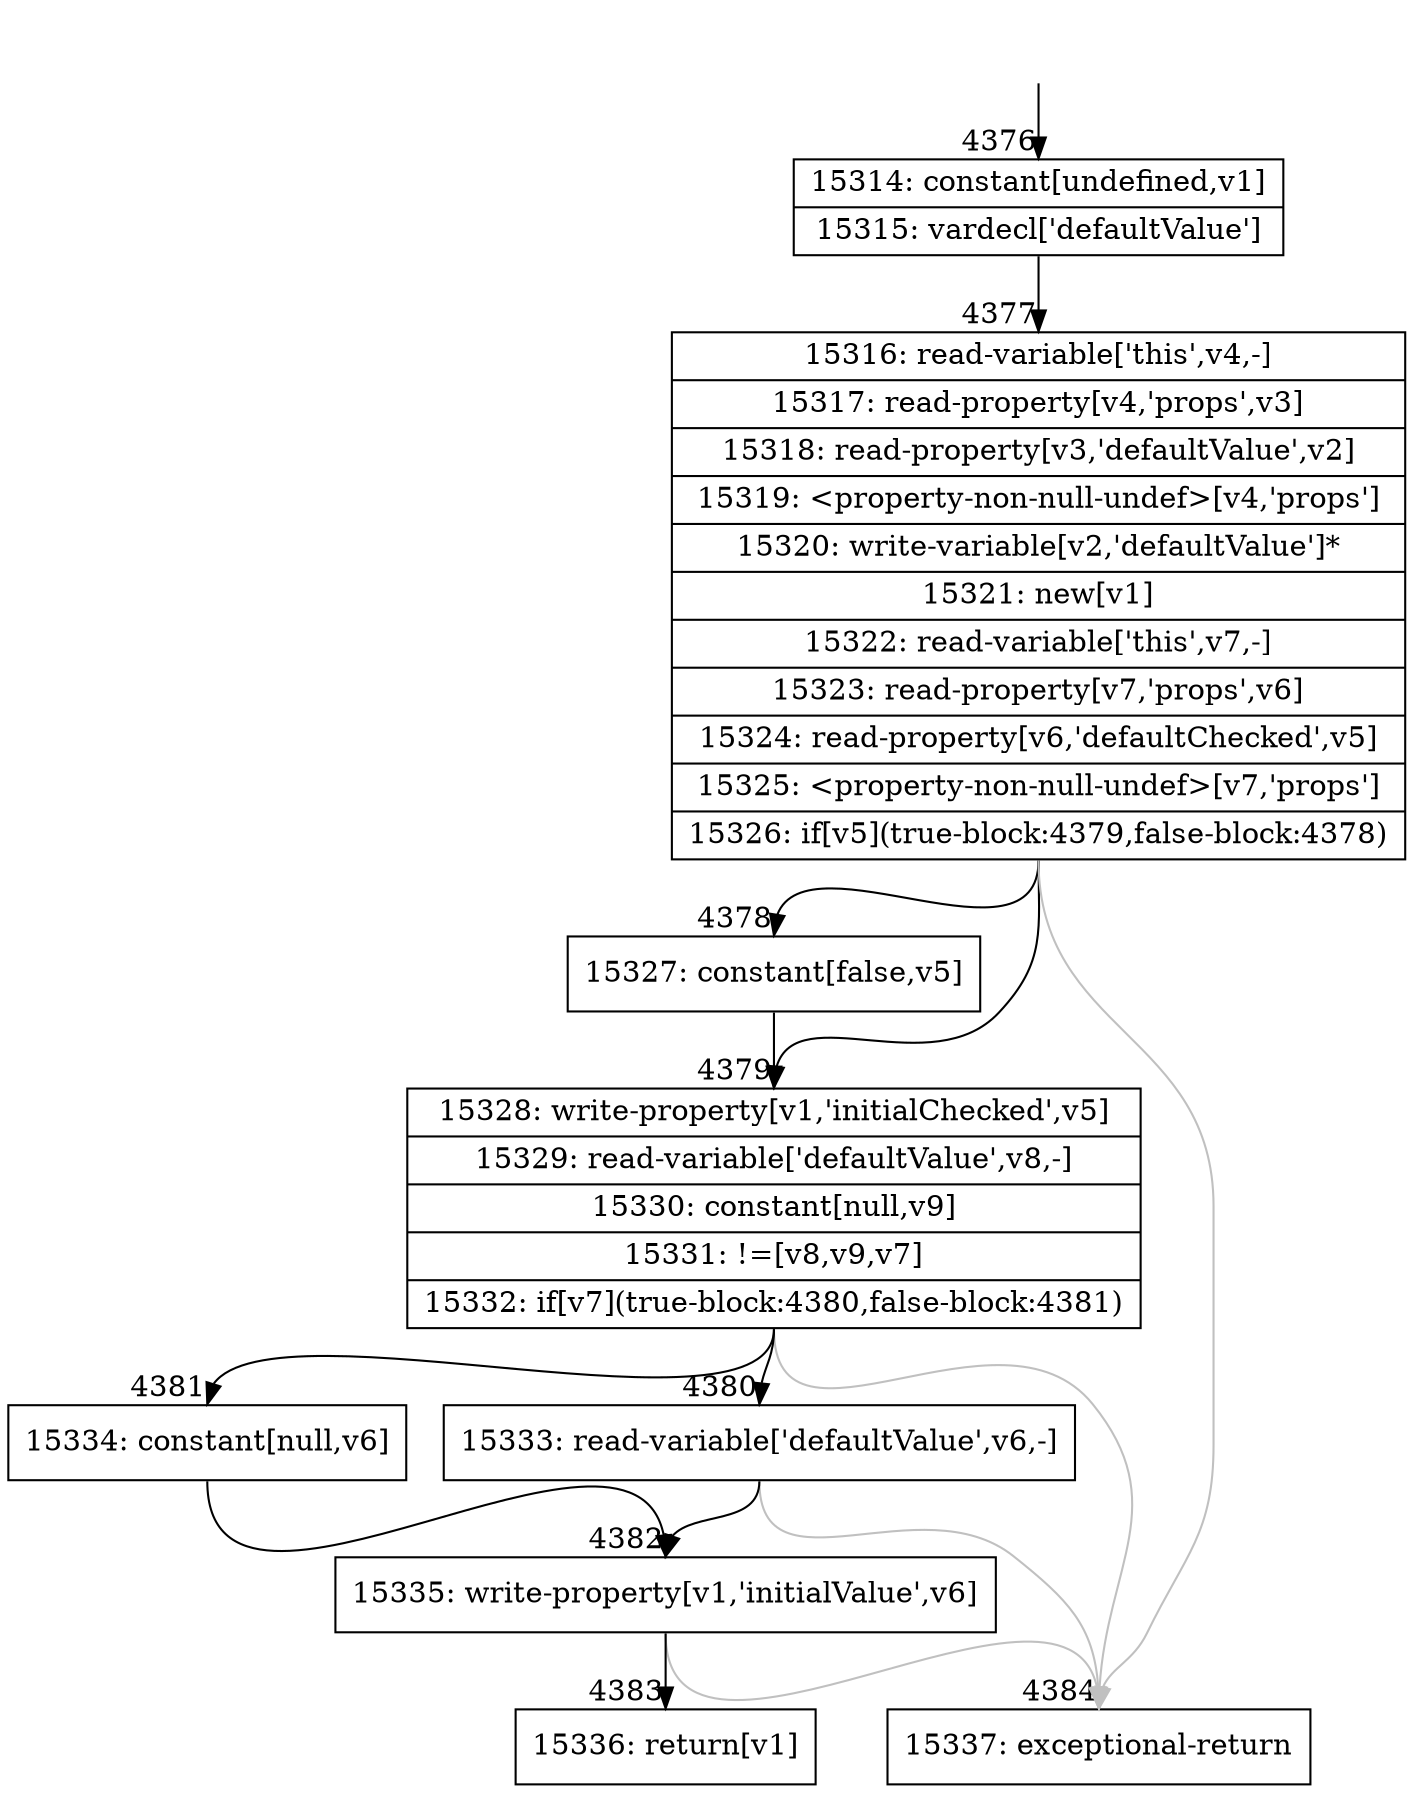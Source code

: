 digraph {
rankdir="TD"
BB_entry298[shape=none,label=""];
BB_entry298 -> BB4376 [tailport=s, headport=n, headlabel="    4376"]
BB4376 [shape=record label="{15314: constant[undefined,v1]|15315: vardecl['defaultValue']}" ] 
BB4376 -> BB4377 [tailport=s, headport=n, headlabel="      4377"]
BB4377 [shape=record label="{15316: read-variable['this',v4,-]|15317: read-property[v4,'props',v3]|15318: read-property[v3,'defaultValue',v2]|15319: \<property-non-null-undef\>[v4,'props']|15320: write-variable[v2,'defaultValue']*|15321: new[v1]|15322: read-variable['this',v7,-]|15323: read-property[v7,'props',v6]|15324: read-property[v6,'defaultChecked',v5]|15325: \<property-non-null-undef\>[v7,'props']|15326: if[v5](true-block:4379,false-block:4378)}" ] 
BB4377 -> BB4379 [tailport=s, headport=n, headlabel="      4379"]
BB4377 -> BB4378 [tailport=s, headport=n, headlabel="      4378"]
BB4377 -> BB4384 [tailport=s, headport=n, color=gray, headlabel="      4384"]
BB4378 [shape=record label="{15327: constant[false,v5]}" ] 
BB4378 -> BB4379 [tailport=s, headport=n]
BB4379 [shape=record label="{15328: write-property[v1,'initialChecked',v5]|15329: read-variable['defaultValue',v8,-]|15330: constant[null,v9]|15331: !=[v8,v9,v7]|15332: if[v7](true-block:4380,false-block:4381)}" ] 
BB4379 -> BB4380 [tailport=s, headport=n, headlabel="      4380"]
BB4379 -> BB4381 [tailport=s, headport=n, headlabel="      4381"]
BB4379 -> BB4384 [tailport=s, headport=n, color=gray]
BB4380 [shape=record label="{15333: read-variable['defaultValue',v6,-]}" ] 
BB4380 -> BB4382 [tailport=s, headport=n, headlabel="      4382"]
BB4380 -> BB4384 [tailport=s, headport=n, color=gray]
BB4381 [shape=record label="{15334: constant[null,v6]}" ] 
BB4381 -> BB4382 [tailport=s, headport=n]
BB4382 [shape=record label="{15335: write-property[v1,'initialValue',v6]}" ] 
BB4382 -> BB4383 [tailport=s, headport=n, headlabel="      4383"]
BB4382 -> BB4384 [tailport=s, headport=n, color=gray]
BB4383 [shape=record label="{15336: return[v1]}" ] 
BB4384 [shape=record label="{15337: exceptional-return}" ] 
//#$~ 8325
}
